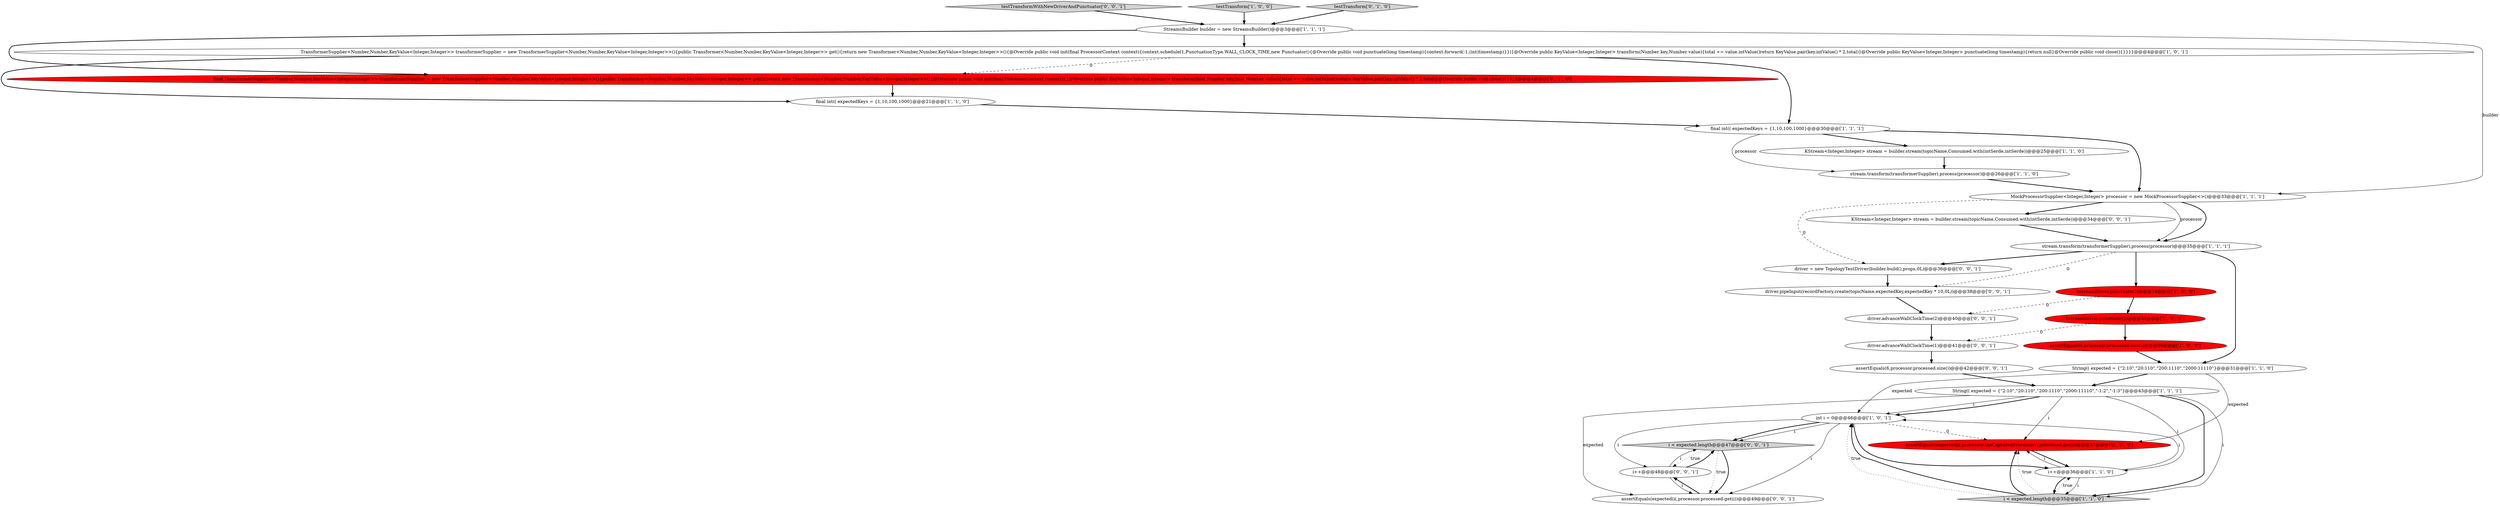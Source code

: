 digraph {
16 [style = filled, label = "assertEquals(6,processor.processed.size())@@@36@@@['1', '0', '0']", fillcolor = red, shape = ellipse image = "AAA1AAABBB1BBB"];
28 [style = filled, label = "testTransformWithNewDriverAndPunctuator['0', '0', '1']", fillcolor = lightgray, shape = diamond image = "AAA0AAABBB3BBB"];
5 [style = filled, label = "final int(( expectedKeys = {1,10,100,1000}@@@30@@@['1', '1', '1']", fillcolor = white, shape = ellipse image = "AAA0AAABBB1BBB"];
27 [style = filled, label = "KStream<Integer,Integer> stream = builder.stream(topicName,Consumed.with(intSerde,intSerde))@@@34@@@['0', '0', '1']", fillcolor = white, shape = ellipse image = "AAA0AAABBB3BBB"];
3 [style = filled, label = "int i = 0@@@46@@@['1', '0', '1']", fillcolor = white, shape = ellipse image = "AAA0AAABBB1BBB"];
14 [style = filled, label = "i < expected.length@@@35@@@['1', '1', '0']", fillcolor = lightgray, shape = diamond image = "AAA0AAABBB1BBB"];
13 [style = filled, label = "testTransform['1', '0', '0']", fillcolor = lightgray, shape = diamond image = "AAA0AAABBB1BBB"];
4 [style = filled, label = "kstreamDriver.punctuate(3)@@@35@@@['1', '0', '0']", fillcolor = red, shape = ellipse image = "AAA1AAABBB1BBB"];
0 [style = filled, label = "TransformerSupplier<Number,Number,KeyValue<Integer,Integer>> transformerSupplier = new TransformerSupplier<Number,Number,KeyValue<Integer,Integer>>(){public Transformer<Number,Number,KeyValue<Integer,Integer>> get(){return new Transformer<Number,Number,KeyValue<Integer,Integer>>(){@Override public void init(final ProcessorContext context){context.schedule(1,PunctuationType.WALL_CLOCK_TIME,new Punctuator(){@Override public void punctuate(long timestamp){context.forward(-1,(int)timestamp)}})}@Override public KeyValue<Integer,Integer> transform(Number key,Number value){total += value.intValue()return KeyValue.pair(key.intValue() * 2,total)}@Override public KeyValue<Integer,Integer> punctuate(long timestamp){return null}@Override public void close(){}}}}@@@4@@@['1', '0', '1']", fillcolor = white, shape = ellipse image = "AAA0AAABBB1BBB"];
7 [style = filled, label = "StreamsBuilder builder = new StreamsBuilder()@@@3@@@['1', '1', '1']", fillcolor = white, shape = ellipse image = "AAA0AAABBB1BBB"];
25 [style = filled, label = "driver.advanceWallClockTime(1)@@@41@@@['0', '0', '1']", fillcolor = white, shape = ellipse image = "AAA0AAABBB3BBB"];
18 [style = filled, label = "assertEquals(expected(i(,processor.theCapturedProcessor().processed.get(i))@@@37@@@['0', '1', '0']", fillcolor = red, shape = ellipse image = "AAA1AAABBB2BBB"];
8 [style = filled, label = "String(( expected = {\"2:10\",\"20:110\",\"200:1110\",\"2000:11110\",\"-1:2\",\"-1:3\"}@@@43@@@['1', '1', '1']", fillcolor = white, shape = ellipse image = "AAA0AAABBB1BBB"];
15 [style = filled, label = "MockProcessorSupplier<Integer,Integer> processor = new MockProcessorSupplier<>()@@@33@@@['1', '1', '1']", fillcolor = white, shape = ellipse image = "AAA0AAABBB1BBB"];
6 [style = filled, label = "final int(( expectedKeys = {1,10,100,1000}@@@21@@@['1', '1', '0']", fillcolor = white, shape = ellipse image = "AAA0AAABBB1BBB"];
23 [style = filled, label = "assertEquals(6,processor.processed.size())@@@42@@@['0', '0', '1']", fillcolor = white, shape = ellipse image = "AAA0AAABBB3BBB"];
9 [style = filled, label = "kstreamDriver.punctuate(2)@@@34@@@['1', '0', '0']", fillcolor = red, shape = ellipse image = "AAA1AAABBB1BBB"];
20 [style = filled, label = "driver.advanceWallClockTime(2)@@@40@@@['0', '0', '1']", fillcolor = white, shape = ellipse image = "AAA0AAABBB3BBB"];
24 [style = filled, label = "driver = new TopologyTestDriver(builder.build(),props,0L)@@@36@@@['0', '0', '1']", fillcolor = white, shape = ellipse image = "AAA0AAABBB3BBB"];
19 [style = filled, label = "testTransform['0', '1', '0']", fillcolor = lightgray, shape = diamond image = "AAA0AAABBB2BBB"];
1 [style = filled, label = "KStream<Integer,Integer> stream = builder.stream(topicName,Consumed.with(intSerde,intSerde))@@@25@@@['1', '1', '0']", fillcolor = white, shape = ellipse image = "AAA0AAABBB1BBB"];
11 [style = filled, label = "i++@@@36@@@['1', '1', '0']", fillcolor = white, shape = ellipse image = "AAA0AAABBB1BBB"];
21 [style = filled, label = "driver.pipeInput(recordFactory.create(topicName,expectedKey,expectedKey * 10,0L))@@@38@@@['0', '0', '1']", fillcolor = white, shape = ellipse image = "AAA0AAABBB3BBB"];
29 [style = filled, label = "i < expected.length@@@47@@@['0', '0', '1']", fillcolor = lightgray, shape = diamond image = "AAA0AAABBB3BBB"];
10 [style = filled, label = "stream.transform(transformerSupplier).process(processor)@@@26@@@['1', '1', '0']", fillcolor = white, shape = ellipse image = "AAA0AAABBB1BBB"];
22 [style = filled, label = "i++@@@48@@@['0', '0', '1']", fillcolor = white, shape = ellipse image = "AAA0AAABBB3BBB"];
2 [style = filled, label = "String(( expected = {\"2:10\",\"20:110\",\"200:1110\",\"2000:11110\"}@@@31@@@['1', '1', '0']", fillcolor = white, shape = ellipse image = "AAA0AAABBB1BBB"];
26 [style = filled, label = "assertEquals(expected(i(,processor.processed.get(i))@@@49@@@['0', '0', '1']", fillcolor = white, shape = ellipse image = "AAA0AAABBB3BBB"];
17 [style = filled, label = "final TransformerSupplier<Number,Number,KeyValue<Integer,Integer>> transformerSupplier = new TransformerSupplier<Number,Number,KeyValue<Integer,Integer>>(){public Transformer<Number,Number,KeyValue<Integer,Integer>> get(){return new Transformer<Number,Number,KeyValue<Integer,Integer>>(){@Override public void init(final ProcessorContext context){}@Override public KeyValue<Integer,Integer> transform(final Number key,final Number value){total += value.intValue()return KeyValue.pair(key.intValue() * 2,total)}@Override public void close(){}}}}@@@4@@@['0', '1', '0']", fillcolor = red, shape = ellipse image = "AAA1AAABBB2BBB"];
12 [style = filled, label = "stream.transform(transformerSupplier).process(processor)@@@35@@@['1', '1', '1']", fillcolor = white, shape = ellipse image = "AAA0AAABBB1BBB"];
9->20 [style = dashed, label="0"];
14->3 [style = bold, label=""];
8->26 [style = solid, label="expected"];
8->11 [style = solid, label="i"];
2->3 [style = solid, label="expected"];
3->22 [style = solid, label="i"];
7->17 [style = bold, label=""];
10->15 [style = bold, label=""];
8->3 [style = solid, label="i"];
15->12 [style = solid, label="processor"];
27->12 [style = bold, label=""];
11->14 [style = bold, label=""];
0->6 [style = bold, label=""];
17->6 [style = bold, label=""];
25->23 [style = bold, label=""];
8->18 [style = solid, label="i"];
3->18 [style = dashed, label="0"];
9->4 [style = bold, label=""];
18->11 [style = bold, label=""];
8->3 [style = bold, label=""];
15->24 [style = dashed, label="0"];
3->11 [style = bold, label=""];
22->29 [style = bold, label=""];
28->7 [style = bold, label=""];
8->14 [style = bold, label=""];
5->15 [style = bold, label=""];
11->3 [style = solid, label="i"];
7->0 [style = bold, label=""];
12->24 [style = bold, label=""];
16->2 [style = bold, label=""];
23->8 [style = bold, label=""];
12->9 [style = bold, label=""];
29->26 [style = dotted, label="true"];
20->25 [style = bold, label=""];
3->29 [style = solid, label="i"];
0->17 [style = dashed, label="0"];
12->21 [style = dashed, label="0"];
26->22 [style = bold, label=""];
7->15 [style = solid, label="builder"];
29->26 [style = bold, label=""];
22->26 [style = solid, label="i"];
4->25 [style = dashed, label="0"];
29->22 [style = dotted, label="true"];
5->1 [style = bold, label=""];
6->5 [style = bold, label=""];
12->2 [style = bold, label=""];
21->20 [style = bold, label=""];
24->21 [style = bold, label=""];
8->14 [style = solid, label="i"];
3->26 [style = solid, label="i"];
13->7 [style = bold, label=""];
5->10 [style = solid, label="processor"];
11->14 [style = solid, label="i"];
14->3 [style = dotted, label="true"];
14->11 [style = dotted, label="true"];
14->18 [style = bold, label=""];
22->29 [style = solid, label="i"];
15->12 [style = bold, label=""];
2->18 [style = solid, label="expected"];
1->10 [style = bold, label=""];
15->27 [style = bold, label=""];
19->7 [style = bold, label=""];
14->18 [style = dotted, label="true"];
3->29 [style = bold, label=""];
4->16 [style = bold, label=""];
11->18 [style = solid, label="i"];
2->8 [style = bold, label=""];
0->5 [style = bold, label=""];
}
